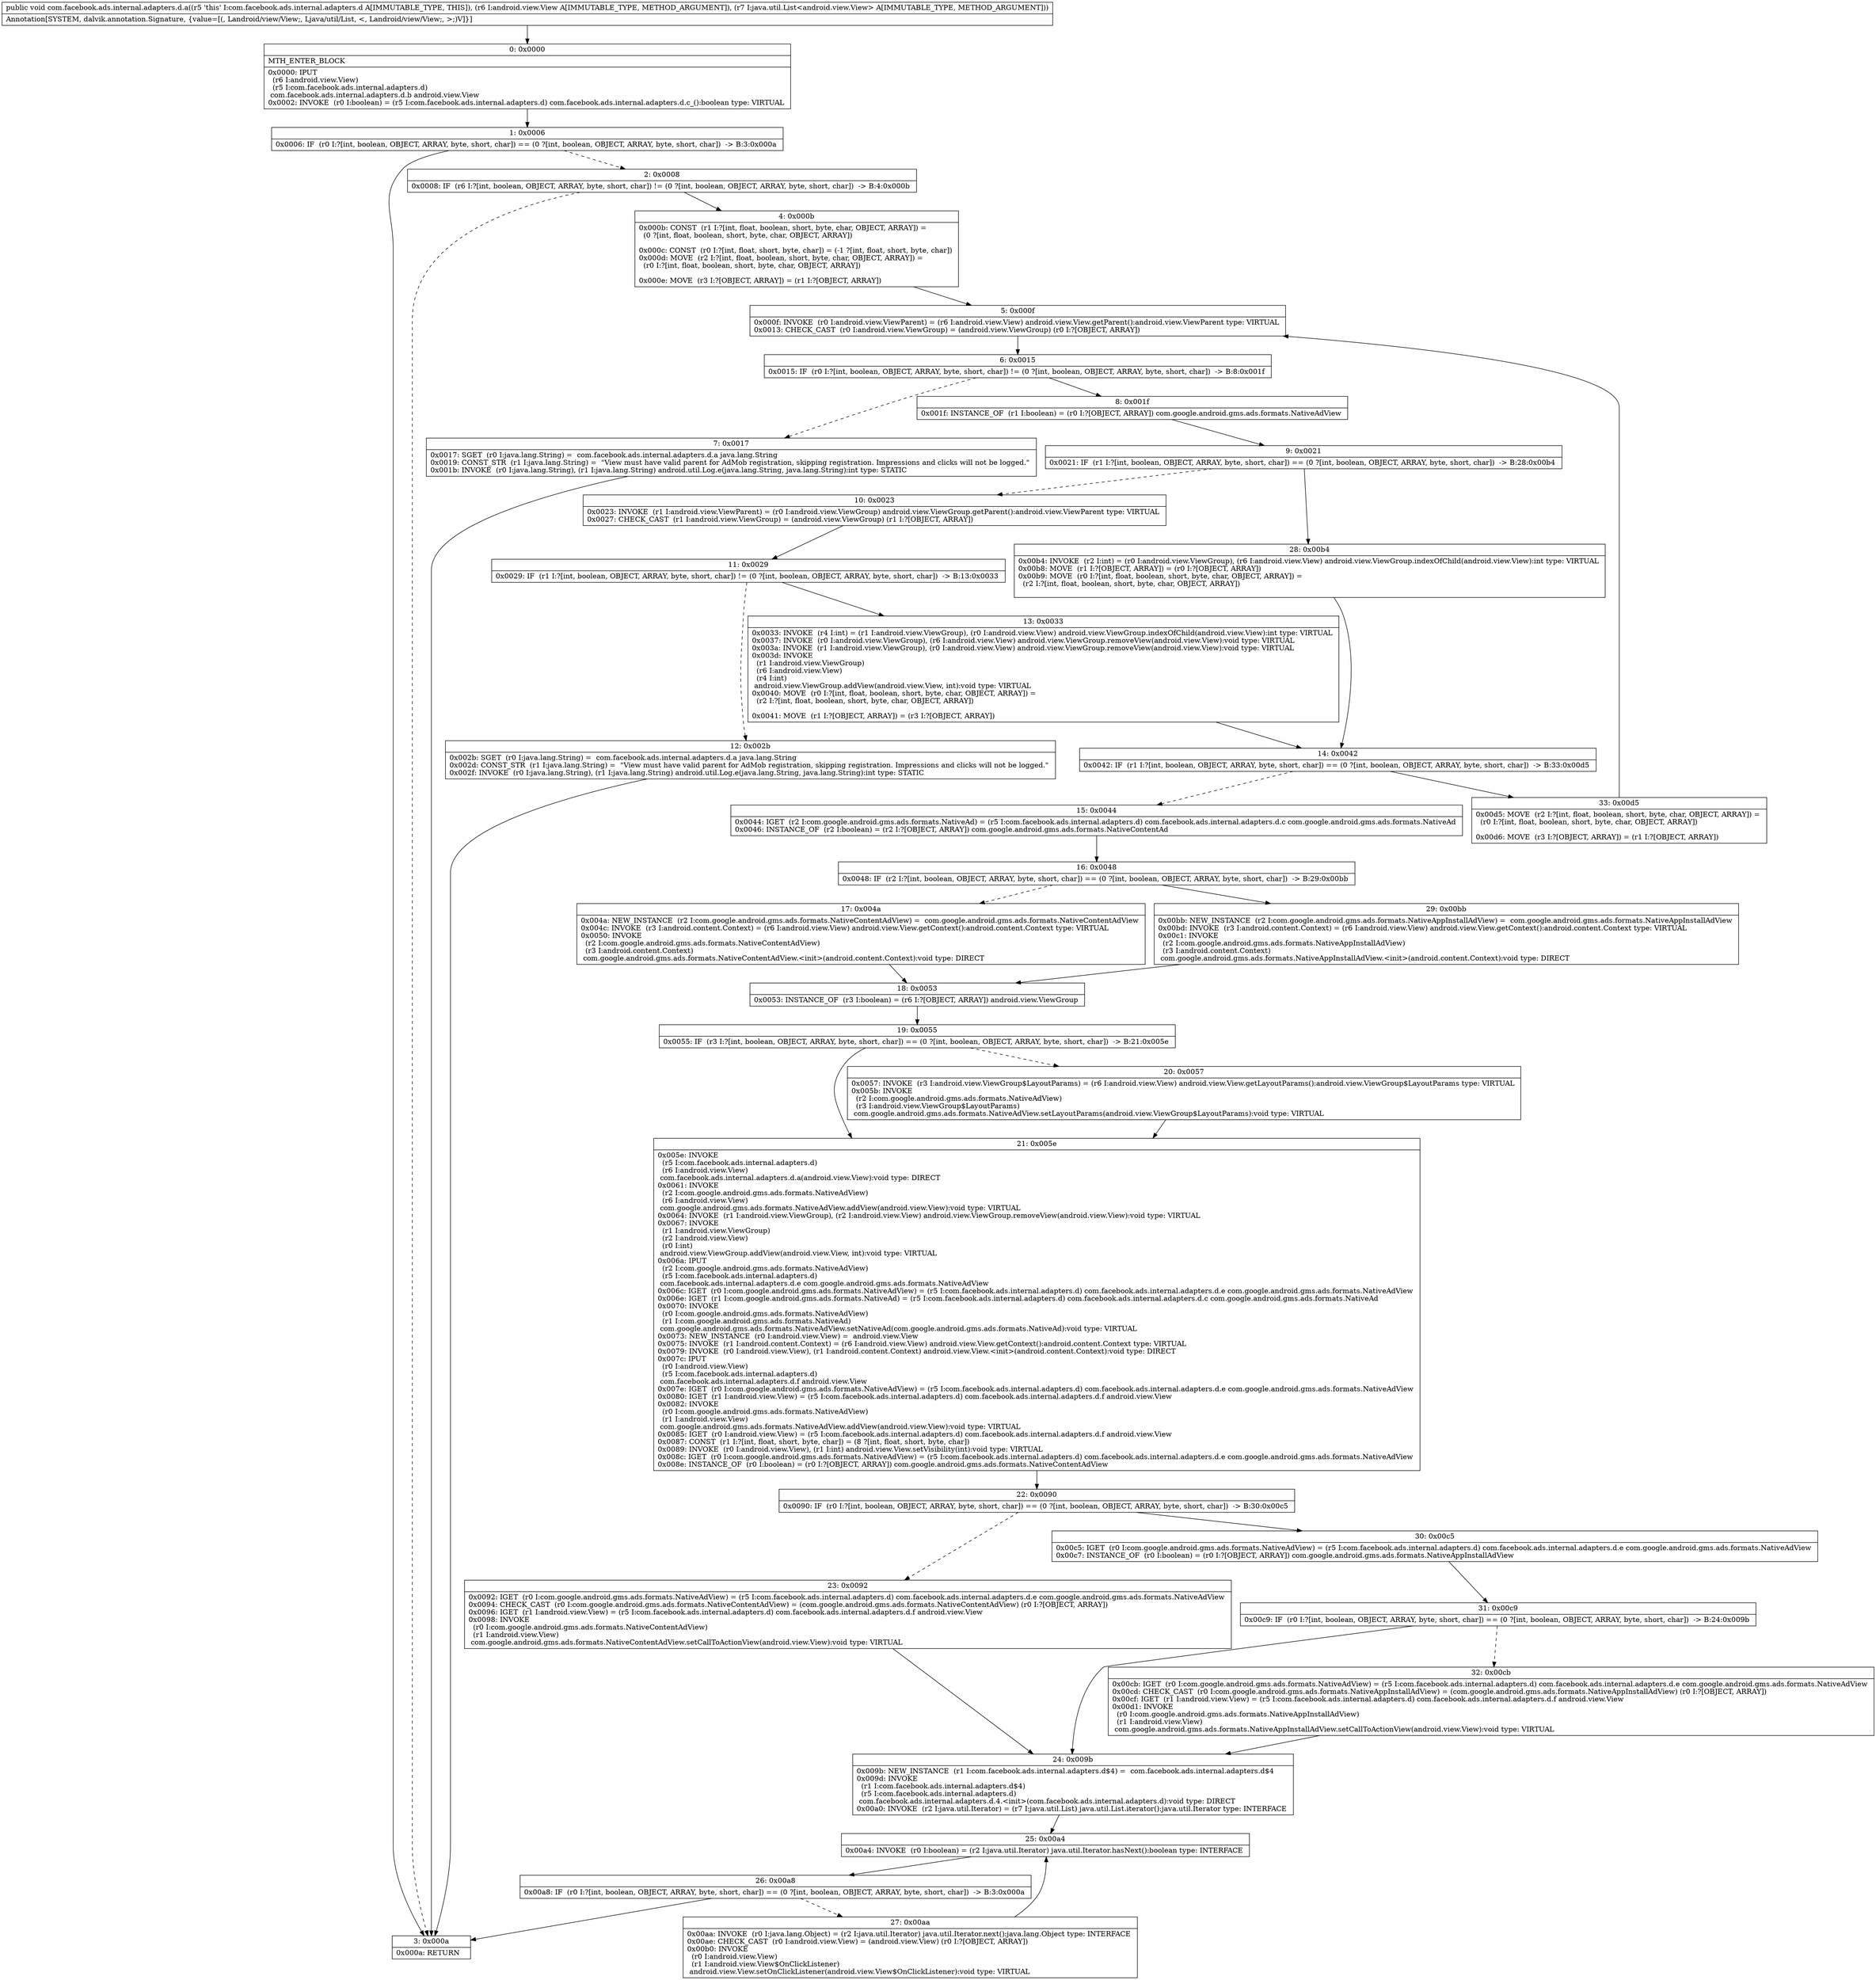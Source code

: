 digraph "CFG forcom.facebook.ads.internal.adapters.d.a(Landroid\/view\/View;Ljava\/util\/List;)V" {
Node_0 [shape=record,label="{0\:\ 0x0000|MTH_ENTER_BLOCK\l|0x0000: IPUT  \l  (r6 I:android.view.View)\l  (r5 I:com.facebook.ads.internal.adapters.d)\l com.facebook.ads.internal.adapters.d.b android.view.View \l0x0002: INVOKE  (r0 I:boolean) = (r5 I:com.facebook.ads.internal.adapters.d) com.facebook.ads.internal.adapters.d.c_():boolean type: VIRTUAL \l}"];
Node_1 [shape=record,label="{1\:\ 0x0006|0x0006: IF  (r0 I:?[int, boolean, OBJECT, ARRAY, byte, short, char]) == (0 ?[int, boolean, OBJECT, ARRAY, byte, short, char])  \-\> B:3:0x000a \l}"];
Node_2 [shape=record,label="{2\:\ 0x0008|0x0008: IF  (r6 I:?[int, boolean, OBJECT, ARRAY, byte, short, char]) != (0 ?[int, boolean, OBJECT, ARRAY, byte, short, char])  \-\> B:4:0x000b \l}"];
Node_3 [shape=record,label="{3\:\ 0x000a|0x000a: RETURN   \l}"];
Node_4 [shape=record,label="{4\:\ 0x000b|0x000b: CONST  (r1 I:?[int, float, boolean, short, byte, char, OBJECT, ARRAY]) = \l  (0 ?[int, float, boolean, short, byte, char, OBJECT, ARRAY])\l \l0x000c: CONST  (r0 I:?[int, float, short, byte, char]) = (\-1 ?[int, float, short, byte, char]) \l0x000d: MOVE  (r2 I:?[int, float, boolean, short, byte, char, OBJECT, ARRAY]) = \l  (r0 I:?[int, float, boolean, short, byte, char, OBJECT, ARRAY])\l \l0x000e: MOVE  (r3 I:?[OBJECT, ARRAY]) = (r1 I:?[OBJECT, ARRAY]) \l}"];
Node_5 [shape=record,label="{5\:\ 0x000f|0x000f: INVOKE  (r0 I:android.view.ViewParent) = (r6 I:android.view.View) android.view.View.getParent():android.view.ViewParent type: VIRTUAL \l0x0013: CHECK_CAST  (r0 I:android.view.ViewGroup) = (android.view.ViewGroup) (r0 I:?[OBJECT, ARRAY]) \l}"];
Node_6 [shape=record,label="{6\:\ 0x0015|0x0015: IF  (r0 I:?[int, boolean, OBJECT, ARRAY, byte, short, char]) != (0 ?[int, boolean, OBJECT, ARRAY, byte, short, char])  \-\> B:8:0x001f \l}"];
Node_7 [shape=record,label="{7\:\ 0x0017|0x0017: SGET  (r0 I:java.lang.String) =  com.facebook.ads.internal.adapters.d.a java.lang.String \l0x0019: CONST_STR  (r1 I:java.lang.String) =  \"View must have valid parent for AdMob registration, skipping registration. Impressions and clicks will not be logged.\" \l0x001b: INVOKE  (r0 I:java.lang.String), (r1 I:java.lang.String) android.util.Log.e(java.lang.String, java.lang.String):int type: STATIC \l}"];
Node_8 [shape=record,label="{8\:\ 0x001f|0x001f: INSTANCE_OF  (r1 I:boolean) = (r0 I:?[OBJECT, ARRAY]) com.google.android.gms.ads.formats.NativeAdView \l}"];
Node_9 [shape=record,label="{9\:\ 0x0021|0x0021: IF  (r1 I:?[int, boolean, OBJECT, ARRAY, byte, short, char]) == (0 ?[int, boolean, OBJECT, ARRAY, byte, short, char])  \-\> B:28:0x00b4 \l}"];
Node_10 [shape=record,label="{10\:\ 0x0023|0x0023: INVOKE  (r1 I:android.view.ViewParent) = (r0 I:android.view.ViewGroup) android.view.ViewGroup.getParent():android.view.ViewParent type: VIRTUAL \l0x0027: CHECK_CAST  (r1 I:android.view.ViewGroup) = (android.view.ViewGroup) (r1 I:?[OBJECT, ARRAY]) \l}"];
Node_11 [shape=record,label="{11\:\ 0x0029|0x0029: IF  (r1 I:?[int, boolean, OBJECT, ARRAY, byte, short, char]) != (0 ?[int, boolean, OBJECT, ARRAY, byte, short, char])  \-\> B:13:0x0033 \l}"];
Node_12 [shape=record,label="{12\:\ 0x002b|0x002b: SGET  (r0 I:java.lang.String) =  com.facebook.ads.internal.adapters.d.a java.lang.String \l0x002d: CONST_STR  (r1 I:java.lang.String) =  \"View must have valid parent for AdMob registration, skipping registration. Impressions and clicks will not be logged.\" \l0x002f: INVOKE  (r0 I:java.lang.String), (r1 I:java.lang.String) android.util.Log.e(java.lang.String, java.lang.String):int type: STATIC \l}"];
Node_13 [shape=record,label="{13\:\ 0x0033|0x0033: INVOKE  (r4 I:int) = (r1 I:android.view.ViewGroup), (r0 I:android.view.View) android.view.ViewGroup.indexOfChild(android.view.View):int type: VIRTUAL \l0x0037: INVOKE  (r0 I:android.view.ViewGroup), (r6 I:android.view.View) android.view.ViewGroup.removeView(android.view.View):void type: VIRTUAL \l0x003a: INVOKE  (r1 I:android.view.ViewGroup), (r0 I:android.view.View) android.view.ViewGroup.removeView(android.view.View):void type: VIRTUAL \l0x003d: INVOKE  \l  (r1 I:android.view.ViewGroup)\l  (r6 I:android.view.View)\l  (r4 I:int)\l android.view.ViewGroup.addView(android.view.View, int):void type: VIRTUAL \l0x0040: MOVE  (r0 I:?[int, float, boolean, short, byte, char, OBJECT, ARRAY]) = \l  (r2 I:?[int, float, boolean, short, byte, char, OBJECT, ARRAY])\l \l0x0041: MOVE  (r1 I:?[OBJECT, ARRAY]) = (r3 I:?[OBJECT, ARRAY]) \l}"];
Node_14 [shape=record,label="{14\:\ 0x0042|0x0042: IF  (r1 I:?[int, boolean, OBJECT, ARRAY, byte, short, char]) == (0 ?[int, boolean, OBJECT, ARRAY, byte, short, char])  \-\> B:33:0x00d5 \l}"];
Node_15 [shape=record,label="{15\:\ 0x0044|0x0044: IGET  (r2 I:com.google.android.gms.ads.formats.NativeAd) = (r5 I:com.facebook.ads.internal.adapters.d) com.facebook.ads.internal.adapters.d.c com.google.android.gms.ads.formats.NativeAd \l0x0046: INSTANCE_OF  (r2 I:boolean) = (r2 I:?[OBJECT, ARRAY]) com.google.android.gms.ads.formats.NativeContentAd \l}"];
Node_16 [shape=record,label="{16\:\ 0x0048|0x0048: IF  (r2 I:?[int, boolean, OBJECT, ARRAY, byte, short, char]) == (0 ?[int, boolean, OBJECT, ARRAY, byte, short, char])  \-\> B:29:0x00bb \l}"];
Node_17 [shape=record,label="{17\:\ 0x004a|0x004a: NEW_INSTANCE  (r2 I:com.google.android.gms.ads.formats.NativeContentAdView) =  com.google.android.gms.ads.formats.NativeContentAdView \l0x004c: INVOKE  (r3 I:android.content.Context) = (r6 I:android.view.View) android.view.View.getContext():android.content.Context type: VIRTUAL \l0x0050: INVOKE  \l  (r2 I:com.google.android.gms.ads.formats.NativeContentAdView)\l  (r3 I:android.content.Context)\l com.google.android.gms.ads.formats.NativeContentAdView.\<init\>(android.content.Context):void type: DIRECT \l}"];
Node_18 [shape=record,label="{18\:\ 0x0053|0x0053: INSTANCE_OF  (r3 I:boolean) = (r6 I:?[OBJECT, ARRAY]) android.view.ViewGroup \l}"];
Node_19 [shape=record,label="{19\:\ 0x0055|0x0055: IF  (r3 I:?[int, boolean, OBJECT, ARRAY, byte, short, char]) == (0 ?[int, boolean, OBJECT, ARRAY, byte, short, char])  \-\> B:21:0x005e \l}"];
Node_20 [shape=record,label="{20\:\ 0x0057|0x0057: INVOKE  (r3 I:android.view.ViewGroup$LayoutParams) = (r6 I:android.view.View) android.view.View.getLayoutParams():android.view.ViewGroup$LayoutParams type: VIRTUAL \l0x005b: INVOKE  \l  (r2 I:com.google.android.gms.ads.formats.NativeAdView)\l  (r3 I:android.view.ViewGroup$LayoutParams)\l com.google.android.gms.ads.formats.NativeAdView.setLayoutParams(android.view.ViewGroup$LayoutParams):void type: VIRTUAL \l}"];
Node_21 [shape=record,label="{21\:\ 0x005e|0x005e: INVOKE  \l  (r5 I:com.facebook.ads.internal.adapters.d)\l  (r6 I:android.view.View)\l com.facebook.ads.internal.adapters.d.a(android.view.View):void type: DIRECT \l0x0061: INVOKE  \l  (r2 I:com.google.android.gms.ads.formats.NativeAdView)\l  (r6 I:android.view.View)\l com.google.android.gms.ads.formats.NativeAdView.addView(android.view.View):void type: VIRTUAL \l0x0064: INVOKE  (r1 I:android.view.ViewGroup), (r2 I:android.view.View) android.view.ViewGroup.removeView(android.view.View):void type: VIRTUAL \l0x0067: INVOKE  \l  (r1 I:android.view.ViewGroup)\l  (r2 I:android.view.View)\l  (r0 I:int)\l android.view.ViewGroup.addView(android.view.View, int):void type: VIRTUAL \l0x006a: IPUT  \l  (r2 I:com.google.android.gms.ads.formats.NativeAdView)\l  (r5 I:com.facebook.ads.internal.adapters.d)\l com.facebook.ads.internal.adapters.d.e com.google.android.gms.ads.formats.NativeAdView \l0x006c: IGET  (r0 I:com.google.android.gms.ads.formats.NativeAdView) = (r5 I:com.facebook.ads.internal.adapters.d) com.facebook.ads.internal.adapters.d.e com.google.android.gms.ads.formats.NativeAdView \l0x006e: IGET  (r1 I:com.google.android.gms.ads.formats.NativeAd) = (r5 I:com.facebook.ads.internal.adapters.d) com.facebook.ads.internal.adapters.d.c com.google.android.gms.ads.formats.NativeAd \l0x0070: INVOKE  \l  (r0 I:com.google.android.gms.ads.formats.NativeAdView)\l  (r1 I:com.google.android.gms.ads.formats.NativeAd)\l com.google.android.gms.ads.formats.NativeAdView.setNativeAd(com.google.android.gms.ads.formats.NativeAd):void type: VIRTUAL \l0x0073: NEW_INSTANCE  (r0 I:android.view.View) =  android.view.View \l0x0075: INVOKE  (r1 I:android.content.Context) = (r6 I:android.view.View) android.view.View.getContext():android.content.Context type: VIRTUAL \l0x0079: INVOKE  (r0 I:android.view.View), (r1 I:android.content.Context) android.view.View.\<init\>(android.content.Context):void type: DIRECT \l0x007c: IPUT  \l  (r0 I:android.view.View)\l  (r5 I:com.facebook.ads.internal.adapters.d)\l com.facebook.ads.internal.adapters.d.f android.view.View \l0x007e: IGET  (r0 I:com.google.android.gms.ads.formats.NativeAdView) = (r5 I:com.facebook.ads.internal.adapters.d) com.facebook.ads.internal.adapters.d.e com.google.android.gms.ads.formats.NativeAdView \l0x0080: IGET  (r1 I:android.view.View) = (r5 I:com.facebook.ads.internal.adapters.d) com.facebook.ads.internal.adapters.d.f android.view.View \l0x0082: INVOKE  \l  (r0 I:com.google.android.gms.ads.formats.NativeAdView)\l  (r1 I:android.view.View)\l com.google.android.gms.ads.formats.NativeAdView.addView(android.view.View):void type: VIRTUAL \l0x0085: IGET  (r0 I:android.view.View) = (r5 I:com.facebook.ads.internal.adapters.d) com.facebook.ads.internal.adapters.d.f android.view.View \l0x0087: CONST  (r1 I:?[int, float, short, byte, char]) = (8 ?[int, float, short, byte, char]) \l0x0089: INVOKE  (r0 I:android.view.View), (r1 I:int) android.view.View.setVisibility(int):void type: VIRTUAL \l0x008c: IGET  (r0 I:com.google.android.gms.ads.formats.NativeAdView) = (r5 I:com.facebook.ads.internal.adapters.d) com.facebook.ads.internal.adapters.d.e com.google.android.gms.ads.formats.NativeAdView \l0x008e: INSTANCE_OF  (r0 I:boolean) = (r0 I:?[OBJECT, ARRAY]) com.google.android.gms.ads.formats.NativeContentAdView \l}"];
Node_22 [shape=record,label="{22\:\ 0x0090|0x0090: IF  (r0 I:?[int, boolean, OBJECT, ARRAY, byte, short, char]) == (0 ?[int, boolean, OBJECT, ARRAY, byte, short, char])  \-\> B:30:0x00c5 \l}"];
Node_23 [shape=record,label="{23\:\ 0x0092|0x0092: IGET  (r0 I:com.google.android.gms.ads.formats.NativeAdView) = (r5 I:com.facebook.ads.internal.adapters.d) com.facebook.ads.internal.adapters.d.e com.google.android.gms.ads.formats.NativeAdView \l0x0094: CHECK_CAST  (r0 I:com.google.android.gms.ads.formats.NativeContentAdView) = (com.google.android.gms.ads.formats.NativeContentAdView) (r0 I:?[OBJECT, ARRAY]) \l0x0096: IGET  (r1 I:android.view.View) = (r5 I:com.facebook.ads.internal.adapters.d) com.facebook.ads.internal.adapters.d.f android.view.View \l0x0098: INVOKE  \l  (r0 I:com.google.android.gms.ads.formats.NativeContentAdView)\l  (r1 I:android.view.View)\l com.google.android.gms.ads.formats.NativeContentAdView.setCallToActionView(android.view.View):void type: VIRTUAL \l}"];
Node_24 [shape=record,label="{24\:\ 0x009b|0x009b: NEW_INSTANCE  (r1 I:com.facebook.ads.internal.adapters.d$4) =  com.facebook.ads.internal.adapters.d$4 \l0x009d: INVOKE  \l  (r1 I:com.facebook.ads.internal.adapters.d$4)\l  (r5 I:com.facebook.ads.internal.adapters.d)\l com.facebook.ads.internal.adapters.d.4.\<init\>(com.facebook.ads.internal.adapters.d):void type: DIRECT \l0x00a0: INVOKE  (r2 I:java.util.Iterator) = (r7 I:java.util.List) java.util.List.iterator():java.util.Iterator type: INTERFACE \l}"];
Node_25 [shape=record,label="{25\:\ 0x00a4|0x00a4: INVOKE  (r0 I:boolean) = (r2 I:java.util.Iterator) java.util.Iterator.hasNext():boolean type: INTERFACE \l}"];
Node_26 [shape=record,label="{26\:\ 0x00a8|0x00a8: IF  (r0 I:?[int, boolean, OBJECT, ARRAY, byte, short, char]) == (0 ?[int, boolean, OBJECT, ARRAY, byte, short, char])  \-\> B:3:0x000a \l}"];
Node_27 [shape=record,label="{27\:\ 0x00aa|0x00aa: INVOKE  (r0 I:java.lang.Object) = (r2 I:java.util.Iterator) java.util.Iterator.next():java.lang.Object type: INTERFACE \l0x00ae: CHECK_CAST  (r0 I:android.view.View) = (android.view.View) (r0 I:?[OBJECT, ARRAY]) \l0x00b0: INVOKE  \l  (r0 I:android.view.View)\l  (r1 I:android.view.View$OnClickListener)\l android.view.View.setOnClickListener(android.view.View$OnClickListener):void type: VIRTUAL \l}"];
Node_28 [shape=record,label="{28\:\ 0x00b4|0x00b4: INVOKE  (r2 I:int) = (r0 I:android.view.ViewGroup), (r6 I:android.view.View) android.view.ViewGroup.indexOfChild(android.view.View):int type: VIRTUAL \l0x00b8: MOVE  (r1 I:?[OBJECT, ARRAY]) = (r0 I:?[OBJECT, ARRAY]) \l0x00b9: MOVE  (r0 I:?[int, float, boolean, short, byte, char, OBJECT, ARRAY]) = \l  (r2 I:?[int, float, boolean, short, byte, char, OBJECT, ARRAY])\l \l}"];
Node_29 [shape=record,label="{29\:\ 0x00bb|0x00bb: NEW_INSTANCE  (r2 I:com.google.android.gms.ads.formats.NativeAppInstallAdView) =  com.google.android.gms.ads.formats.NativeAppInstallAdView \l0x00bd: INVOKE  (r3 I:android.content.Context) = (r6 I:android.view.View) android.view.View.getContext():android.content.Context type: VIRTUAL \l0x00c1: INVOKE  \l  (r2 I:com.google.android.gms.ads.formats.NativeAppInstallAdView)\l  (r3 I:android.content.Context)\l com.google.android.gms.ads.formats.NativeAppInstallAdView.\<init\>(android.content.Context):void type: DIRECT \l}"];
Node_30 [shape=record,label="{30\:\ 0x00c5|0x00c5: IGET  (r0 I:com.google.android.gms.ads.formats.NativeAdView) = (r5 I:com.facebook.ads.internal.adapters.d) com.facebook.ads.internal.adapters.d.e com.google.android.gms.ads.formats.NativeAdView \l0x00c7: INSTANCE_OF  (r0 I:boolean) = (r0 I:?[OBJECT, ARRAY]) com.google.android.gms.ads.formats.NativeAppInstallAdView \l}"];
Node_31 [shape=record,label="{31\:\ 0x00c9|0x00c9: IF  (r0 I:?[int, boolean, OBJECT, ARRAY, byte, short, char]) == (0 ?[int, boolean, OBJECT, ARRAY, byte, short, char])  \-\> B:24:0x009b \l}"];
Node_32 [shape=record,label="{32\:\ 0x00cb|0x00cb: IGET  (r0 I:com.google.android.gms.ads.formats.NativeAdView) = (r5 I:com.facebook.ads.internal.adapters.d) com.facebook.ads.internal.adapters.d.e com.google.android.gms.ads.formats.NativeAdView \l0x00cd: CHECK_CAST  (r0 I:com.google.android.gms.ads.formats.NativeAppInstallAdView) = (com.google.android.gms.ads.formats.NativeAppInstallAdView) (r0 I:?[OBJECT, ARRAY]) \l0x00cf: IGET  (r1 I:android.view.View) = (r5 I:com.facebook.ads.internal.adapters.d) com.facebook.ads.internal.adapters.d.f android.view.View \l0x00d1: INVOKE  \l  (r0 I:com.google.android.gms.ads.formats.NativeAppInstallAdView)\l  (r1 I:android.view.View)\l com.google.android.gms.ads.formats.NativeAppInstallAdView.setCallToActionView(android.view.View):void type: VIRTUAL \l}"];
Node_33 [shape=record,label="{33\:\ 0x00d5|0x00d5: MOVE  (r2 I:?[int, float, boolean, short, byte, char, OBJECT, ARRAY]) = \l  (r0 I:?[int, float, boolean, short, byte, char, OBJECT, ARRAY])\l \l0x00d6: MOVE  (r3 I:?[OBJECT, ARRAY]) = (r1 I:?[OBJECT, ARRAY]) \l}"];
MethodNode[shape=record,label="{public void com.facebook.ads.internal.adapters.d.a((r5 'this' I:com.facebook.ads.internal.adapters.d A[IMMUTABLE_TYPE, THIS]), (r6 I:android.view.View A[IMMUTABLE_TYPE, METHOD_ARGUMENT]), (r7 I:java.util.List\<android.view.View\> A[IMMUTABLE_TYPE, METHOD_ARGUMENT]))  | Annotation[SYSTEM, dalvik.annotation.Signature, \{value=[(, Landroid\/view\/View;, Ljava\/util\/List, \<, Landroid\/view\/View;, \>;)V]\}]\l}"];
MethodNode -> Node_0;
Node_0 -> Node_1;
Node_1 -> Node_2[style=dashed];
Node_1 -> Node_3;
Node_2 -> Node_3[style=dashed];
Node_2 -> Node_4;
Node_4 -> Node_5;
Node_5 -> Node_6;
Node_6 -> Node_7[style=dashed];
Node_6 -> Node_8;
Node_7 -> Node_3;
Node_8 -> Node_9;
Node_9 -> Node_10[style=dashed];
Node_9 -> Node_28;
Node_10 -> Node_11;
Node_11 -> Node_12[style=dashed];
Node_11 -> Node_13;
Node_12 -> Node_3;
Node_13 -> Node_14;
Node_14 -> Node_15[style=dashed];
Node_14 -> Node_33;
Node_15 -> Node_16;
Node_16 -> Node_17[style=dashed];
Node_16 -> Node_29;
Node_17 -> Node_18;
Node_18 -> Node_19;
Node_19 -> Node_20[style=dashed];
Node_19 -> Node_21;
Node_20 -> Node_21;
Node_21 -> Node_22;
Node_22 -> Node_23[style=dashed];
Node_22 -> Node_30;
Node_23 -> Node_24;
Node_24 -> Node_25;
Node_25 -> Node_26;
Node_26 -> Node_3;
Node_26 -> Node_27[style=dashed];
Node_27 -> Node_25;
Node_28 -> Node_14;
Node_29 -> Node_18;
Node_30 -> Node_31;
Node_31 -> Node_24;
Node_31 -> Node_32[style=dashed];
Node_32 -> Node_24;
Node_33 -> Node_5;
}

